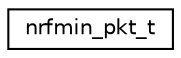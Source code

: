digraph "Graphical Class Hierarchy"
{
 // LATEX_PDF_SIZE
  edge [fontname="Helvetica",fontsize="10",labelfontname="Helvetica",labelfontsize="10"];
  node [fontname="Helvetica",fontsize="10",shape=record];
  rankdir="LR";
  Node0 [label="nrfmin_pkt_t",height=0.2,width=0.4,color="black", fillcolor="white", style="filled",URL="$unionnrfmin__pkt__t.html",tooltip="In-memory structure of a nrfmin radio packet."];
}
